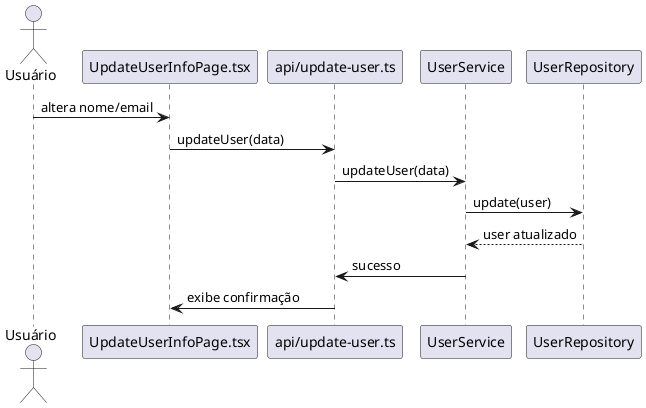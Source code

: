 @startuml
actor Usuário
participant "UpdateUserInfoPage.tsx" as Page
participant "api/update-user.ts" as Api
participant "UserService" as Service
participant "UserRepository" as Repo

Usuário -> Page : altera nome/email
Page -> Api : updateUser(data)
Api -> Service : updateUser(data)
Service -> Repo : update(user)
Repo --> Service : user atualizado
Service -> Api : sucesso
Api -> Page : exibe confirmação
@enduml
